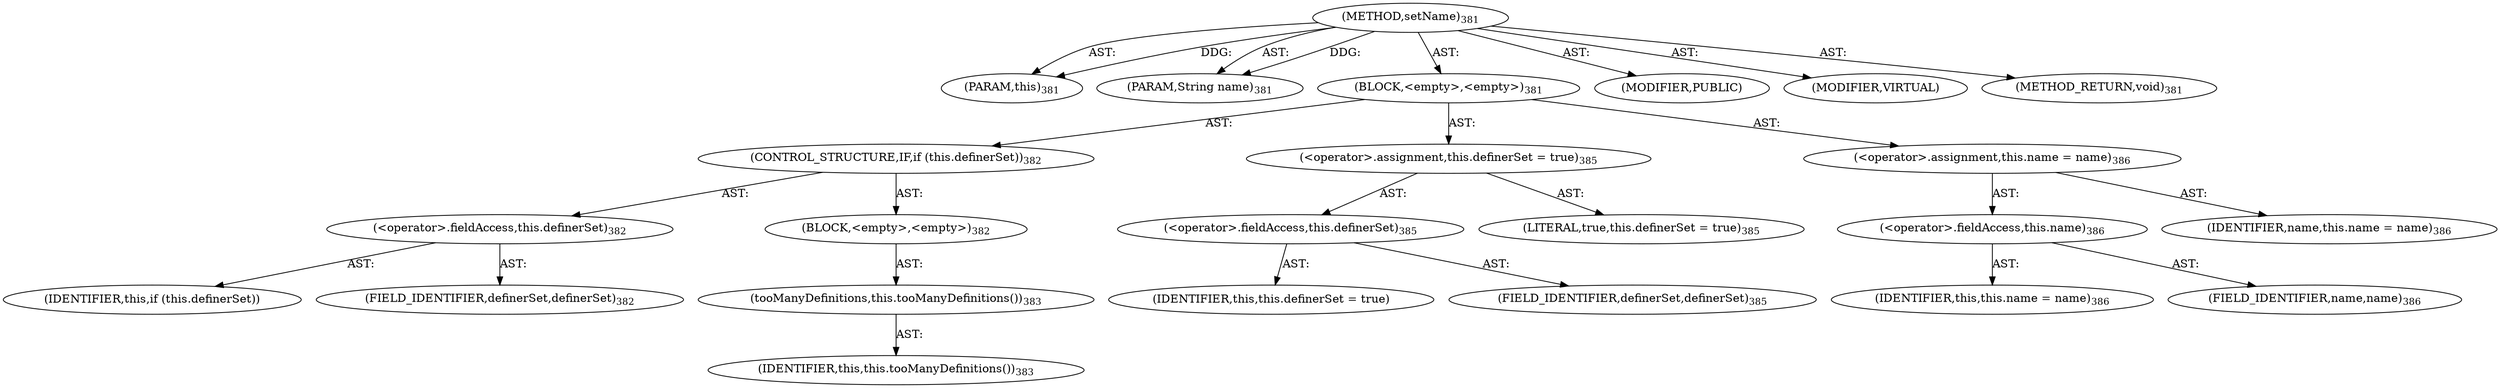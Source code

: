 digraph "setName" {  
"111669149715" [label = <(METHOD,setName)<SUB>381</SUB>> ]
"115964117006" [label = <(PARAM,this)<SUB>381</SUB>> ]
"115964117030" [label = <(PARAM,String name)<SUB>381</SUB>> ]
"25769803831" [label = <(BLOCK,&lt;empty&gt;,&lt;empty&gt;)<SUB>381</SUB>> ]
"47244640288" [label = <(CONTROL_STRUCTURE,IF,if (this.definerSet))<SUB>382</SUB>> ]
"30064771258" [label = <(&lt;operator&gt;.fieldAccess,this.definerSet)<SUB>382</SUB>> ]
"68719476903" [label = <(IDENTIFIER,this,if (this.definerSet))> ]
"55834574896" [label = <(FIELD_IDENTIFIER,definerSet,definerSet)<SUB>382</SUB>> ]
"25769803832" [label = <(BLOCK,&lt;empty&gt;,&lt;empty&gt;)<SUB>382</SUB>> ]
"30064771259" [label = <(tooManyDefinitions,this.tooManyDefinitions())<SUB>383</SUB>> ]
"68719476772" [label = <(IDENTIFIER,this,this.tooManyDefinitions())<SUB>383</SUB>> ]
"30064771260" [label = <(&lt;operator&gt;.assignment,this.definerSet = true)<SUB>385</SUB>> ]
"30064771261" [label = <(&lt;operator&gt;.fieldAccess,this.definerSet)<SUB>385</SUB>> ]
"68719476904" [label = <(IDENTIFIER,this,this.definerSet = true)> ]
"55834574897" [label = <(FIELD_IDENTIFIER,definerSet,definerSet)<SUB>385</SUB>> ]
"90194313257" [label = <(LITERAL,true,this.definerSet = true)<SUB>385</SUB>> ]
"30064771262" [label = <(&lt;operator&gt;.assignment,this.name = name)<SUB>386</SUB>> ]
"30064771263" [label = <(&lt;operator&gt;.fieldAccess,this.name)<SUB>386</SUB>> ]
"68719476773" [label = <(IDENTIFIER,this,this.name = name)<SUB>386</SUB>> ]
"55834574898" [label = <(FIELD_IDENTIFIER,name,name)<SUB>386</SUB>> ]
"68719476905" [label = <(IDENTIFIER,name,this.name = name)<SUB>386</SUB>> ]
"133143986235" [label = <(MODIFIER,PUBLIC)> ]
"133143986236" [label = <(MODIFIER,VIRTUAL)> ]
"128849018899" [label = <(METHOD_RETURN,void)<SUB>381</SUB>> ]
  "111669149715" -> "115964117006"  [ label = "AST: "] 
  "111669149715" -> "115964117030"  [ label = "AST: "] 
  "111669149715" -> "25769803831"  [ label = "AST: "] 
  "111669149715" -> "133143986235"  [ label = "AST: "] 
  "111669149715" -> "133143986236"  [ label = "AST: "] 
  "111669149715" -> "128849018899"  [ label = "AST: "] 
  "25769803831" -> "47244640288"  [ label = "AST: "] 
  "25769803831" -> "30064771260"  [ label = "AST: "] 
  "25769803831" -> "30064771262"  [ label = "AST: "] 
  "47244640288" -> "30064771258"  [ label = "AST: "] 
  "47244640288" -> "25769803832"  [ label = "AST: "] 
  "30064771258" -> "68719476903"  [ label = "AST: "] 
  "30064771258" -> "55834574896"  [ label = "AST: "] 
  "25769803832" -> "30064771259"  [ label = "AST: "] 
  "30064771259" -> "68719476772"  [ label = "AST: "] 
  "30064771260" -> "30064771261"  [ label = "AST: "] 
  "30064771260" -> "90194313257"  [ label = "AST: "] 
  "30064771261" -> "68719476904"  [ label = "AST: "] 
  "30064771261" -> "55834574897"  [ label = "AST: "] 
  "30064771262" -> "30064771263"  [ label = "AST: "] 
  "30064771262" -> "68719476905"  [ label = "AST: "] 
  "30064771263" -> "68719476773"  [ label = "AST: "] 
  "30064771263" -> "55834574898"  [ label = "AST: "] 
  "111669149715" -> "115964117006"  [ label = "DDG: "] 
  "111669149715" -> "115964117030"  [ label = "DDG: "] 
}

